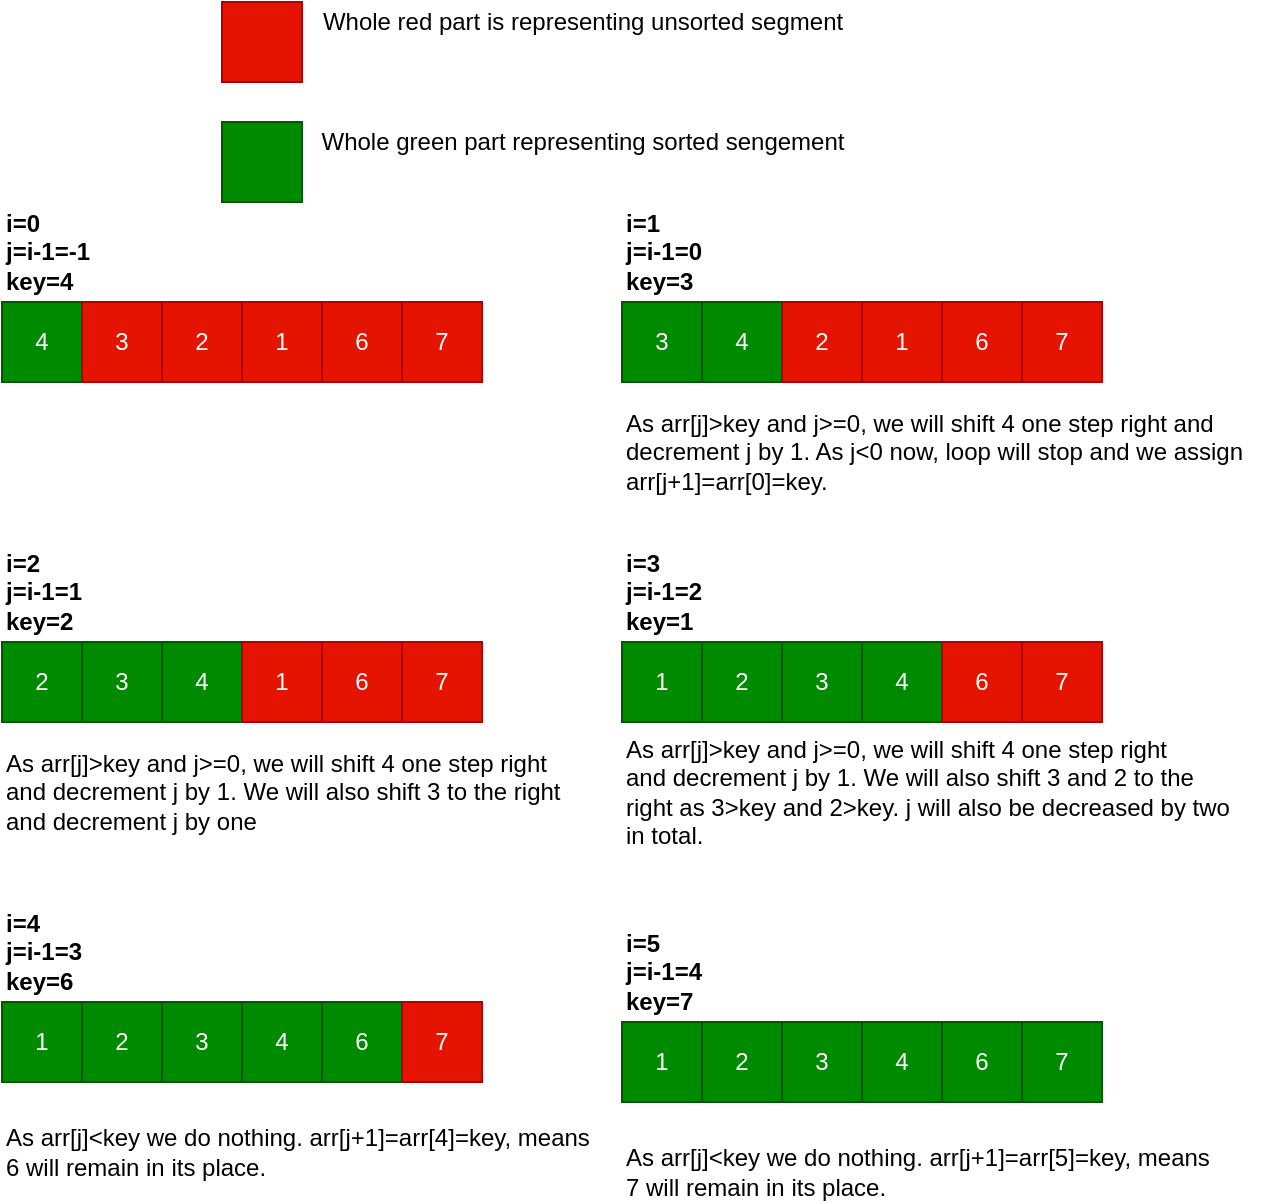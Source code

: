 <mxfile version="16.4.5" type="github">
  <diagram id="C3oF8yMoqa-ng92LlZHd" name="Page-1">
    <mxGraphModel dx="868" dy="450" grid="1" gridSize="10" guides="1" tooltips="1" connect="1" arrows="1" fold="1" page="1" pageScale="1" pageWidth="827" pageHeight="1169" math="0" shadow="0">
      <root>
        <mxCell id="0" />
        <mxCell id="1" parent="0" />
        <mxCell id="kt42e46tLxHBv45678kQ-1" value="4" style="whiteSpace=wrap;html=1;aspect=fixed;fillColor=#008a00;fontColor=#ffffff;strokeColor=#005700;" vertex="1" parent="1">
          <mxGeometry x="360" y="260" width="40" height="40" as="geometry" />
        </mxCell>
        <mxCell id="kt42e46tLxHBv45678kQ-2" value="3" style="whiteSpace=wrap;html=1;aspect=fixed;fillColor=#e51400;fontColor=#ffffff;strokeColor=#B20000;" vertex="1" parent="1">
          <mxGeometry x="400" y="260" width="40" height="40" as="geometry" />
        </mxCell>
        <mxCell id="kt42e46tLxHBv45678kQ-3" value="2" style="whiteSpace=wrap;html=1;aspect=fixed;fillColor=#e51400;fontColor=#ffffff;strokeColor=#B20000;" vertex="1" parent="1">
          <mxGeometry x="440" y="260" width="40" height="40" as="geometry" />
        </mxCell>
        <mxCell id="kt42e46tLxHBv45678kQ-4" value="1" style="whiteSpace=wrap;html=1;aspect=fixed;fillColor=#e51400;fontColor=#ffffff;strokeColor=#B20000;" vertex="1" parent="1">
          <mxGeometry x="480" y="260" width="40" height="40" as="geometry" />
        </mxCell>
        <mxCell id="kt42e46tLxHBv45678kQ-5" value="6" style="whiteSpace=wrap;html=1;aspect=fixed;fillColor=#e51400;fontColor=#ffffff;strokeColor=#B20000;" vertex="1" parent="1">
          <mxGeometry x="520" y="260" width="40" height="40" as="geometry" />
        </mxCell>
        <mxCell id="kt42e46tLxHBv45678kQ-6" value="7" style="whiteSpace=wrap;html=1;aspect=fixed;fillColor=#e51400;fontColor=#ffffff;strokeColor=#B20000;" vertex="1" parent="1">
          <mxGeometry x="560" y="260" width="40" height="40" as="geometry" />
        </mxCell>
        <mxCell id="kt42e46tLxHBv45678kQ-8" value="" style="whiteSpace=wrap;html=1;aspect=fixed;fillColor=#e51400;fontColor=#ffffff;strokeColor=#B20000;" vertex="1" parent="1">
          <mxGeometry x="470" y="110" width="40" height="40" as="geometry" />
        </mxCell>
        <mxCell id="kt42e46tLxHBv45678kQ-9" value="Whole red part is representing unsorted segment" style="text;html=1;align=center;verticalAlign=middle;resizable=0;points=[];autosize=1;strokeColor=none;fillColor=none;" vertex="1" parent="1">
          <mxGeometry x="510" y="110" width="280" height="20" as="geometry" />
        </mxCell>
        <mxCell id="kt42e46tLxHBv45678kQ-10" value="" style="whiteSpace=wrap;html=1;aspect=fixed;fillColor=#008a00;fontColor=#ffffff;strokeColor=#005700;" vertex="1" parent="1">
          <mxGeometry x="470" y="170" width="40" height="40" as="geometry" />
        </mxCell>
        <mxCell id="kt42e46tLxHBv45678kQ-11" value="Whole green part representing sorted sengement" style="text;html=1;align=center;verticalAlign=middle;resizable=0;points=[];autosize=1;strokeColor=none;fillColor=none;" vertex="1" parent="1">
          <mxGeometry x="510" y="170" width="280" height="20" as="geometry" />
        </mxCell>
        <mxCell id="kt42e46tLxHBv45678kQ-12" value="i=0&lt;br&gt;j=i-1=-1&lt;br&gt;key=4" style="text;html=1;align=left;verticalAlign=middle;resizable=0;points=[];autosize=1;strokeColor=none;fillColor=none;fontStyle=1" vertex="1" parent="1">
          <mxGeometry x="360" y="210" width="60" height="50" as="geometry" />
        </mxCell>
        <mxCell id="kt42e46tLxHBv45678kQ-15" value="3" style="whiteSpace=wrap;html=1;aspect=fixed;fillColor=#008a00;fontColor=#ffffff;strokeColor=#005700;" vertex="1" parent="1">
          <mxGeometry x="670" y="260" width="40" height="40" as="geometry" />
        </mxCell>
        <mxCell id="kt42e46tLxHBv45678kQ-16" value="4" style="whiteSpace=wrap;html=1;aspect=fixed;fillColor=#008a00;fontColor=#ffffff;strokeColor=#005700;" vertex="1" parent="1">
          <mxGeometry x="710" y="260" width="40" height="40" as="geometry" />
        </mxCell>
        <mxCell id="kt42e46tLxHBv45678kQ-17" value="2" style="whiteSpace=wrap;html=1;aspect=fixed;fillColor=#e51400;fontColor=#ffffff;strokeColor=#B20000;" vertex="1" parent="1">
          <mxGeometry x="750" y="260" width="40" height="40" as="geometry" />
        </mxCell>
        <mxCell id="kt42e46tLxHBv45678kQ-18" value="1" style="whiteSpace=wrap;html=1;aspect=fixed;fillColor=#e51400;fontColor=#ffffff;strokeColor=#B20000;" vertex="1" parent="1">
          <mxGeometry x="790" y="260" width="40" height="40" as="geometry" />
        </mxCell>
        <mxCell id="kt42e46tLxHBv45678kQ-19" value="6" style="whiteSpace=wrap;html=1;aspect=fixed;fillColor=#e51400;fontColor=#ffffff;strokeColor=#B20000;" vertex="1" parent="1">
          <mxGeometry x="830" y="260" width="40" height="40" as="geometry" />
        </mxCell>
        <mxCell id="kt42e46tLxHBv45678kQ-20" value="7" style="whiteSpace=wrap;html=1;aspect=fixed;fillColor=#e51400;fontColor=#ffffff;strokeColor=#B20000;" vertex="1" parent="1">
          <mxGeometry x="870" y="260" width="40" height="40" as="geometry" />
        </mxCell>
        <mxCell id="kt42e46tLxHBv45678kQ-21" value="i=1&lt;br&gt;j=i-1=0&lt;br&gt;key=3" style="text;html=1;align=left;verticalAlign=middle;resizable=0;points=[];autosize=1;strokeColor=none;fillColor=none;fontStyle=1" vertex="1" parent="1">
          <mxGeometry x="670" y="210" width="50" height="50" as="geometry" />
        </mxCell>
        <mxCell id="kt42e46tLxHBv45678kQ-23" value="As arr[j]&amp;gt;key and j&amp;gt;=0, we will shift 4 one step right and &lt;br&gt;decrement j by 1. As j&amp;lt;0 now, loop will stop and we assign &lt;br&gt;arr[j+1]=arr[0]=key." style="text;html=1;align=left;verticalAlign=middle;resizable=0;points=[];autosize=1;strokeColor=none;fillColor=none;" vertex="1" parent="1">
          <mxGeometry x="670" y="310" width="320" height="50" as="geometry" />
        </mxCell>
        <mxCell id="kt42e46tLxHBv45678kQ-31" value="2" style="whiteSpace=wrap;html=1;aspect=fixed;fillColor=#008a00;fontColor=#ffffff;strokeColor=#005700;" vertex="1" parent="1">
          <mxGeometry x="360" y="430" width="40" height="40" as="geometry" />
        </mxCell>
        <mxCell id="kt42e46tLxHBv45678kQ-32" value="3" style="whiteSpace=wrap;html=1;aspect=fixed;fillColor=#008a00;fontColor=#ffffff;strokeColor=#005700;" vertex="1" parent="1">
          <mxGeometry x="400" y="430" width="40" height="40" as="geometry" />
        </mxCell>
        <mxCell id="kt42e46tLxHBv45678kQ-33" value="4" style="whiteSpace=wrap;html=1;aspect=fixed;fillColor=#008a00;fontColor=#ffffff;strokeColor=#005700;" vertex="1" parent="1">
          <mxGeometry x="440" y="430" width="40" height="40" as="geometry" />
        </mxCell>
        <mxCell id="kt42e46tLxHBv45678kQ-34" value="1" style="whiteSpace=wrap;html=1;aspect=fixed;fillColor=#e51400;fontColor=#ffffff;strokeColor=#B20000;" vertex="1" parent="1">
          <mxGeometry x="480" y="430" width="40" height="40" as="geometry" />
        </mxCell>
        <mxCell id="kt42e46tLxHBv45678kQ-35" value="6" style="whiteSpace=wrap;html=1;aspect=fixed;fillColor=#e51400;fontColor=#ffffff;strokeColor=#B20000;" vertex="1" parent="1">
          <mxGeometry x="520" y="430" width="40" height="40" as="geometry" />
        </mxCell>
        <mxCell id="kt42e46tLxHBv45678kQ-36" value="7" style="whiteSpace=wrap;html=1;aspect=fixed;fillColor=#e51400;fontColor=#ffffff;strokeColor=#B20000;" vertex="1" parent="1">
          <mxGeometry x="560" y="430" width="40" height="40" as="geometry" />
        </mxCell>
        <mxCell id="kt42e46tLxHBv45678kQ-37" value="i=2&lt;br&gt;j=i-1=1&lt;br&gt;key=2" style="text;html=1;align=left;verticalAlign=middle;resizable=0;points=[];autosize=1;strokeColor=none;fillColor=none;fontStyle=1" vertex="1" parent="1">
          <mxGeometry x="360" y="380" width="50" height="50" as="geometry" />
        </mxCell>
        <mxCell id="kt42e46tLxHBv45678kQ-38" value="As arr[j]&amp;gt;key and j&amp;gt;=0, we will shift 4 one step right&lt;br&gt;and decrement j by 1. We will also shift 3 to the right&lt;br&gt;and decrement j by one" style="text;html=1;align=left;verticalAlign=middle;resizable=0;points=[];autosize=1;strokeColor=none;fillColor=none;" vertex="1" parent="1">
          <mxGeometry x="360" y="480" width="290" height="50" as="geometry" />
        </mxCell>
        <mxCell id="kt42e46tLxHBv45678kQ-39" value="1" style="whiteSpace=wrap;html=1;aspect=fixed;fillColor=#008a00;fontColor=#ffffff;strokeColor=#005700;" vertex="1" parent="1">
          <mxGeometry x="670" y="430" width="40" height="40" as="geometry" />
        </mxCell>
        <mxCell id="kt42e46tLxHBv45678kQ-40" value="2" style="whiteSpace=wrap;html=1;aspect=fixed;fillColor=#008a00;fontColor=#ffffff;strokeColor=#005700;" vertex="1" parent="1">
          <mxGeometry x="710" y="430" width="40" height="40" as="geometry" />
        </mxCell>
        <mxCell id="kt42e46tLxHBv45678kQ-41" value="3" style="whiteSpace=wrap;html=1;aspect=fixed;fillColor=#008a00;fontColor=#ffffff;strokeColor=#005700;" vertex="1" parent="1">
          <mxGeometry x="750" y="430" width="40" height="40" as="geometry" />
        </mxCell>
        <mxCell id="kt42e46tLxHBv45678kQ-42" value="4" style="whiteSpace=wrap;html=1;aspect=fixed;fillColor=#008a00;fontColor=#ffffff;strokeColor=#005700;" vertex="1" parent="1">
          <mxGeometry x="790" y="430" width="40" height="40" as="geometry" />
        </mxCell>
        <mxCell id="kt42e46tLxHBv45678kQ-43" value="6" style="whiteSpace=wrap;html=1;aspect=fixed;fillColor=#e51400;fontColor=#ffffff;strokeColor=#B20000;" vertex="1" parent="1">
          <mxGeometry x="830" y="430" width="40" height="40" as="geometry" />
        </mxCell>
        <mxCell id="kt42e46tLxHBv45678kQ-44" value="7" style="whiteSpace=wrap;html=1;aspect=fixed;fillColor=#e51400;fontColor=#ffffff;strokeColor=#B20000;" vertex="1" parent="1">
          <mxGeometry x="870" y="430" width="40" height="40" as="geometry" />
        </mxCell>
        <mxCell id="kt42e46tLxHBv45678kQ-45" value="i=3&lt;br&gt;j=i-1=2&lt;br&gt;key=1" style="text;html=1;align=left;verticalAlign=middle;resizable=0;points=[];autosize=1;strokeColor=none;fillColor=none;fontStyle=1" vertex="1" parent="1">
          <mxGeometry x="670" y="380" width="50" height="50" as="geometry" />
        </mxCell>
        <mxCell id="kt42e46tLxHBv45678kQ-46" value="As arr[j]&amp;gt;key and j&amp;gt;=0, we will shift 4 one step right&lt;br&gt;and decrement j by 1. We will also shift 3 and 2 to the&lt;br&gt;right as 3&amp;gt;key and 2&amp;gt;key. j will also be decreased by two &lt;br&gt;in total." style="text;html=1;align=left;verticalAlign=middle;resizable=0;points=[];autosize=1;strokeColor=none;fillColor=none;" vertex="1" parent="1">
          <mxGeometry x="670" y="475" width="320" height="60" as="geometry" />
        </mxCell>
        <mxCell id="kt42e46tLxHBv45678kQ-47" value="1" style="whiteSpace=wrap;html=1;aspect=fixed;fillColor=#008a00;fontColor=#ffffff;strokeColor=#005700;" vertex="1" parent="1">
          <mxGeometry x="360" y="610" width="40" height="40" as="geometry" />
        </mxCell>
        <mxCell id="kt42e46tLxHBv45678kQ-48" value="2" style="whiteSpace=wrap;html=1;aspect=fixed;fillColor=#008a00;fontColor=#ffffff;strokeColor=#005700;" vertex="1" parent="1">
          <mxGeometry x="400" y="610" width="40" height="40" as="geometry" />
        </mxCell>
        <mxCell id="kt42e46tLxHBv45678kQ-49" value="3" style="whiteSpace=wrap;html=1;aspect=fixed;fillColor=#008a00;fontColor=#ffffff;strokeColor=#005700;" vertex="1" parent="1">
          <mxGeometry x="440" y="610" width="40" height="40" as="geometry" />
        </mxCell>
        <mxCell id="kt42e46tLxHBv45678kQ-50" value="4" style="whiteSpace=wrap;html=1;aspect=fixed;fillColor=#008a00;fontColor=#ffffff;strokeColor=#005700;" vertex="1" parent="1">
          <mxGeometry x="480" y="610" width="40" height="40" as="geometry" />
        </mxCell>
        <mxCell id="kt42e46tLxHBv45678kQ-51" value="6" style="whiteSpace=wrap;html=1;aspect=fixed;fillColor=#008a00;fontColor=#ffffff;strokeColor=#005700;" vertex="1" parent="1">
          <mxGeometry x="520" y="610" width="40" height="40" as="geometry" />
        </mxCell>
        <mxCell id="kt42e46tLxHBv45678kQ-52" value="7" style="whiteSpace=wrap;html=1;aspect=fixed;fillColor=#e51400;fontColor=#ffffff;strokeColor=#B20000;" vertex="1" parent="1">
          <mxGeometry x="560" y="610" width="40" height="40" as="geometry" />
        </mxCell>
        <mxCell id="kt42e46tLxHBv45678kQ-53" value="i=4&lt;br&gt;j=i-1=3&lt;br&gt;key=6" style="text;html=1;align=left;verticalAlign=middle;resizable=0;points=[];autosize=1;strokeColor=none;fillColor=none;fontStyle=1" vertex="1" parent="1">
          <mxGeometry x="360" y="560" width="50" height="50" as="geometry" />
        </mxCell>
        <mxCell id="kt42e46tLxHBv45678kQ-54" value="As arr[j]&amp;lt;key we do nothing. arr[j+1]=arr[4]=key, means&lt;br&gt;6 will remain in its place." style="text;html=1;align=left;verticalAlign=middle;resizable=0;points=[];autosize=1;strokeColor=none;fillColor=none;" vertex="1" parent="1">
          <mxGeometry x="360" y="670" width="310" height="30" as="geometry" />
        </mxCell>
        <mxCell id="kt42e46tLxHBv45678kQ-55" value="1" style="whiteSpace=wrap;html=1;aspect=fixed;fillColor=#008a00;fontColor=#ffffff;strokeColor=#005700;" vertex="1" parent="1">
          <mxGeometry x="670" y="620" width="40" height="40" as="geometry" />
        </mxCell>
        <mxCell id="kt42e46tLxHBv45678kQ-56" value="2" style="whiteSpace=wrap;html=1;aspect=fixed;fillColor=#008a00;fontColor=#ffffff;strokeColor=#005700;" vertex="1" parent="1">
          <mxGeometry x="710" y="620" width="40" height="40" as="geometry" />
        </mxCell>
        <mxCell id="kt42e46tLxHBv45678kQ-57" value="3" style="whiteSpace=wrap;html=1;aspect=fixed;fillColor=#008a00;fontColor=#ffffff;strokeColor=#005700;" vertex="1" parent="1">
          <mxGeometry x="750" y="620" width="40" height="40" as="geometry" />
        </mxCell>
        <mxCell id="kt42e46tLxHBv45678kQ-58" value="4" style="whiteSpace=wrap;html=1;aspect=fixed;fillColor=#008a00;fontColor=#ffffff;strokeColor=#005700;" vertex="1" parent="1">
          <mxGeometry x="790" y="620" width="40" height="40" as="geometry" />
        </mxCell>
        <mxCell id="kt42e46tLxHBv45678kQ-59" value="6" style="whiteSpace=wrap;html=1;aspect=fixed;fillColor=#008a00;fontColor=#ffffff;strokeColor=#005700;" vertex="1" parent="1">
          <mxGeometry x="830" y="620" width="40" height="40" as="geometry" />
        </mxCell>
        <mxCell id="kt42e46tLxHBv45678kQ-60" value="7" style="whiteSpace=wrap;html=1;aspect=fixed;fillColor=#008a00;fontColor=#ffffff;strokeColor=#005700;" vertex="1" parent="1">
          <mxGeometry x="870" y="620" width="40" height="40" as="geometry" />
        </mxCell>
        <mxCell id="kt42e46tLxHBv45678kQ-61" value="i=5&lt;br&gt;j=i-1=4&lt;br&gt;key=7" style="text;html=1;align=left;verticalAlign=middle;resizable=0;points=[];autosize=1;strokeColor=none;fillColor=none;fontStyle=1" vertex="1" parent="1">
          <mxGeometry x="670" y="570" width="50" height="50" as="geometry" />
        </mxCell>
        <mxCell id="kt42e46tLxHBv45678kQ-62" value="As arr[j]&amp;lt;key we do nothing. arr[j+1]=arr[5]=key, means&lt;br&gt;7 will remain in its place." style="text;html=1;align=left;verticalAlign=middle;resizable=0;points=[];autosize=1;strokeColor=none;fillColor=none;" vertex="1" parent="1">
          <mxGeometry x="670" y="680" width="310" height="30" as="geometry" />
        </mxCell>
      </root>
    </mxGraphModel>
  </diagram>
</mxfile>
